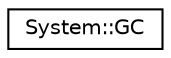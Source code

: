 digraph G
{
  edge [fontname="Helvetica",fontsize="10",labelfontname="Helvetica",labelfontsize="10"];
  node [fontname="Helvetica",fontsize="10",shape=record];
  rankdir="LR";
  Node1 [label="System::GC",height=0.2,width=0.4,color="black", fillcolor="white", style="filled",URL="$class_system_1_1_g_c.html"];
}
